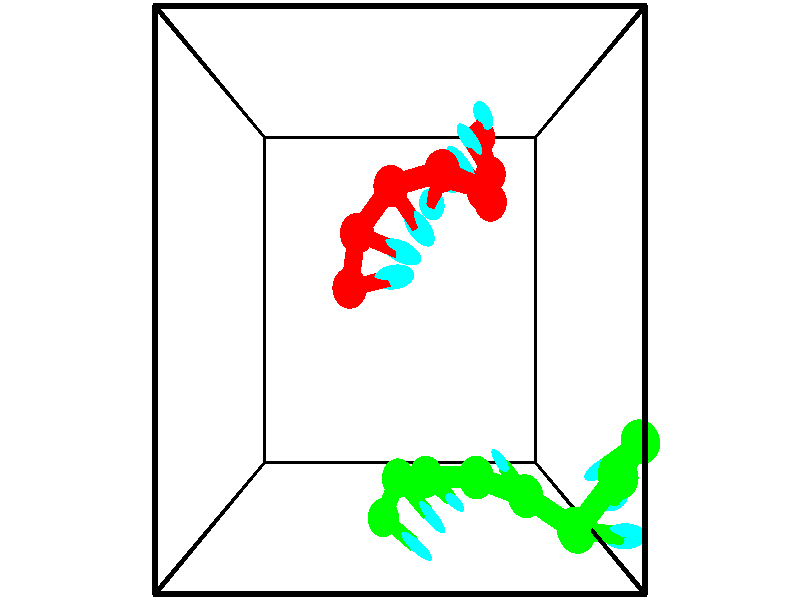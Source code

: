 // switches for output
#declare DRAW_BASES = 1; // possible values are 0, 1; only relevant for DNA ribbons
#declare DRAW_BASES_TYPE = 3; // possible values are 1, 2, 3; only relevant for DNA ribbons
#declare DRAW_FOG = 0; // set to 1 to enable fog

#include "colors.inc"

#include "transforms.inc"
background { rgb <1, 1, 1>}

#default {
   normal{
       ripples 0.25
       frequency 0.20
       turbulence 0.2
       lambda 5
   }
	finish {
		phong 0.1
		phong_size 40.
	}
}

// original window dimensions: 1024x640


// camera settings

camera {
	sky <-0, 1, 0>
	up <-0, 1, 0>
	right 1.6 * <1, 0, 0>
	location <2.5, 2.5, 11.1562>
	look_at <2.5, 2.5, 2.5>
	direction <0, 0, -8.6562>
	angle 67.0682
}


# declare cpy_camera_pos = <2.5, 2.5, 11.1562>;
# if (DRAW_FOG = 1)
fog {
	fog_type 2
	up vnormalize(cpy_camera_pos)
	color rgbt<1,1,1,0.3>
	distance 1e-5
	fog_alt 3e-3
	fog_offset 4
}
# end


// LIGHTS

# declare lum = 6;
global_settings {
	ambient_light rgb lum * <0.05, 0.05, 0.05>
	max_trace_level 15
}# declare cpy_direct_light_amount = 0.25;
light_source
{	1000 * <-1, -1, 1>,
	rgb lum * cpy_direct_light_amount
	parallel
}

light_source
{	1000 * <1, 1, -1>,
	rgb lum * cpy_direct_light_amount
	parallel
}

// strand 0

// nucleotide -1

// particle -1
sphere {
	<1.767292, 2.643763, 2.365127> 0.250000
	pigment { color rgbt <1,0,0,0> }
	no_shadow
}
cylinder {
	<2.137001, 2.715103, 2.500130>,  <2.358827, 2.757907, 2.581131>, 0.100000
	pigment { color rgbt <1,0,0,0> }
	no_shadow
}
cylinder {
	<2.137001, 2.715103, 2.500130>,  <1.767292, 2.643763, 2.365127>, 0.100000
	pigment { color rgbt <1,0,0,0> }
	no_shadow
}

// particle -1
sphere {
	<2.137001, 2.715103, 2.500130> 0.100000
	pigment { color rgbt <1,0,0,0> }
	no_shadow
}
sphere {
	0, 1
	scale<0.080000,0.200000,0.300000>
	matrix <0.073112, 0.785069, -0.615078,
		-0.374665, 0.593176, 0.712578,
		0.924273, 0.178351, 0.337506,
		2.414283, 2.768608, 2.601382>
	pigment { color rgbt <0,1,1,0> }
	no_shadow
}
cylinder {
	<1.868787, 3.314842, 2.289168>,  <1.767292, 2.643763, 2.365127>, 0.130000
	pigment { color rgbt <1,0,0,0> }
	no_shadow
}

// nucleotide -1

// particle -1
sphere {
	<1.868787, 3.314842, 2.289168> 0.250000
	pigment { color rgbt <1,0,0,0> }
	no_shadow
}
cylinder {
	<2.243706, 3.181900, 2.331154>,  <2.468657, 3.102135, 2.356345>, 0.100000
	pigment { color rgbt <1,0,0,0> }
	no_shadow
}
cylinder {
	<2.243706, 3.181900, 2.331154>,  <1.868787, 3.314842, 2.289168>, 0.100000
	pigment { color rgbt <1,0,0,0> }
	no_shadow
}

// particle -1
sphere {
	<2.243706, 3.181900, 2.331154> 0.100000
	pigment { color rgbt <1,0,0,0> }
	no_shadow
}
sphere {
	0, 1
	scale<0.080000,0.200000,0.300000>
	matrix <0.335707, 0.779931, -0.528212,
		0.093689, 0.530328, 0.842600,
		0.937296, -0.332354, 0.104964,
		2.524894, 3.082194, 2.362643>
	pigment { color rgbt <0,1,1,0> }
	no_shadow
}
cylinder {
	<2.369583, 3.857165, 2.517143>,  <1.868787, 3.314842, 2.289168>, 0.130000
	pigment { color rgbt <1,0,0,0> }
	no_shadow
}

// nucleotide -1

// particle -1
sphere {
	<2.369583, 3.857165, 2.517143> 0.250000
	pigment { color rgbt <1,0,0,0> }
	no_shadow
}
cylinder {
	<2.608200, 3.586288, 2.344841>,  <2.751370, 3.423762, 2.241460>, 0.100000
	pigment { color rgbt <1,0,0,0> }
	no_shadow
}
cylinder {
	<2.608200, 3.586288, 2.344841>,  <2.369583, 3.857165, 2.517143>, 0.100000
	pigment { color rgbt <1,0,0,0> }
	no_shadow
}

// particle -1
sphere {
	<2.608200, 3.586288, 2.344841> 0.100000
	pigment { color rgbt <1,0,0,0> }
	no_shadow
}
sphere {
	0, 1
	scale<0.080000,0.200000,0.300000>
	matrix <0.405998, 0.717596, -0.565881,
		0.692318, 0.162687, 0.703014,
		0.596542, -0.677192, -0.430754,
		2.787163, 3.383131, 2.215615>
	pigment { color rgbt <0,1,1,0> }
	no_shadow
}
cylinder {
	<3.087697, 4.004818, 2.710307>,  <2.369583, 3.857165, 2.517143>, 0.130000
	pigment { color rgbt <1,0,0,0> }
	no_shadow
}

// nucleotide -1

// particle -1
sphere {
	<3.087697, 4.004818, 2.710307> 0.250000
	pigment { color rgbt <1,0,0,0> }
	no_shadow
}
cylinder {
	<3.023605, 3.826538, 2.358017>,  <2.985150, 3.719570, 2.146643>, 0.100000
	pigment { color rgbt <1,0,0,0> }
	no_shadow
}
cylinder {
	<3.023605, 3.826538, 2.358017>,  <3.087697, 4.004818, 2.710307>, 0.100000
	pigment { color rgbt <1,0,0,0> }
	no_shadow
}

// particle -1
sphere {
	<3.023605, 3.826538, 2.358017> 0.100000
	pigment { color rgbt <1,0,0,0> }
	no_shadow
}
sphere {
	0, 1
	scale<0.080000,0.200000,0.300000>
	matrix <0.426710, 0.773298, -0.468965,
		0.890081, -0.450956, 0.066280,
		-0.160229, -0.445700, -0.880726,
		2.975537, 3.692828, 2.093799>
	pigment { color rgbt <0,1,1,0> }
	no_shadow
}
cylinder {
	<3.726771, 3.829676, 2.340532>,  <3.087697, 4.004818, 2.710307>, 0.130000
	pigment { color rgbt <1,0,0,0> }
	no_shadow
}

// nucleotide -1

// particle -1
sphere {
	<3.726771, 3.829676, 2.340532> 0.250000
	pigment { color rgbt <1,0,0,0> }
	no_shadow
}
cylinder {
	<3.422554, 3.940781, 2.105782>,  <3.240024, 4.007443, 1.964931>, 0.100000
	pigment { color rgbt <1,0,0,0> }
	no_shadow
}
cylinder {
	<3.422554, 3.940781, 2.105782>,  <3.726771, 3.829676, 2.340532>, 0.100000
	pigment { color rgbt <1,0,0,0> }
	no_shadow
}

// particle -1
sphere {
	<3.422554, 3.940781, 2.105782> 0.100000
	pigment { color rgbt <1,0,0,0> }
	no_shadow
}
sphere {
	0, 1
	scale<0.080000,0.200000,0.300000>
	matrix <0.537898, 0.775777, -0.329902,
		0.363652, -0.566584, -0.739419,
		-0.760542, 0.277762, -0.586877,
		3.194391, 4.024109, 1.929718>
	pigment { color rgbt <0,1,1,0> }
	no_shadow
}
cylinder {
	<3.931466, 3.779914, 1.634617>,  <3.726771, 3.829676, 2.340532>, 0.130000
	pigment { color rgbt <1,0,0,0> }
	no_shadow
}

// nucleotide -1

// particle -1
sphere {
	<3.931466, 3.779914, 1.634617> 0.250000
	pigment { color rgbt <1,0,0,0> }
	no_shadow
}
cylinder {
	<3.653358, 4.058563, 1.705406>,  <3.486494, 4.225753, 1.747880>, 0.100000
	pigment { color rgbt <1,0,0,0> }
	no_shadow
}
cylinder {
	<3.653358, 4.058563, 1.705406>,  <3.931466, 3.779914, 1.634617>, 0.100000
	pigment { color rgbt <1,0,0,0> }
	no_shadow
}

// particle -1
sphere {
	<3.653358, 4.058563, 1.705406> 0.100000
	pigment { color rgbt <1,0,0,0> }
	no_shadow
}
sphere {
	0, 1
	scale<0.080000,0.200000,0.300000>
	matrix <0.652249, 0.714953, -0.251819,
		-0.301949, -0.059651, -0.951456,
		-0.695268, 0.696623, 0.176972,
		3.444778, 4.267550, 1.758498>
	pigment { color rgbt <0,1,1,0> }
	no_shadow
}
cylinder {
	<4.004204, 4.233376, 1.119403>,  <3.931466, 3.779914, 1.634617>, 0.130000
	pigment { color rgbt <1,0,0,0> }
	no_shadow
}

// nucleotide -1

// particle -1
sphere {
	<4.004204, 4.233376, 1.119403> 0.250000
	pigment { color rgbt <1,0,0,0> }
	no_shadow
}
cylinder {
	<3.776138, 4.456512, 1.360641>,  <3.639299, 4.590394, 1.505385>, 0.100000
	pigment { color rgbt <1,0,0,0> }
	no_shadow
}
cylinder {
	<3.776138, 4.456512, 1.360641>,  <4.004204, 4.233376, 1.119403>, 0.100000
	pigment { color rgbt <1,0,0,0> }
	no_shadow
}

// particle -1
sphere {
	<3.776138, 4.456512, 1.360641> 0.100000
	pigment { color rgbt <1,0,0,0> }
	no_shadow
}
sphere {
	0, 1
	scale<0.080000,0.200000,0.300000>
	matrix <0.605725, 0.781387, -0.150103,
		-0.554986, 0.279727, -0.783418,
		-0.570165, 0.557841, 0.603097,
		3.605089, 4.623865, 1.541571>
	pigment { color rgbt <0,1,1,0> }
	no_shadow
}
cylinder {
	<3.891990, 4.825286, 0.741056>,  <4.004204, 4.233376, 1.119403>, 0.130000
	pigment { color rgbt <1,0,0,0> }
	no_shadow
}

// nucleotide -1

// particle -1
sphere {
	<3.891990, 4.825286, 0.741056> 0.250000
	pigment { color rgbt <1,0,0,0> }
	no_shadow
}
cylinder {
	<3.863014, 4.912262, 1.130409>,  <3.845629, 4.964447, 1.364021>, 0.100000
	pigment { color rgbt <1,0,0,0> }
	no_shadow
}
cylinder {
	<3.863014, 4.912262, 1.130409>,  <3.891990, 4.825286, 0.741056>, 0.100000
	pigment { color rgbt <1,0,0,0> }
	no_shadow
}

// particle -1
sphere {
	<3.863014, 4.912262, 1.130409> 0.100000
	pigment { color rgbt <1,0,0,0> }
	no_shadow
}
sphere {
	0, 1
	scale<0.080000,0.200000,0.300000>
	matrix <0.677263, 0.727161, -0.112036,
		-0.732166, 0.651120, -0.199938,
		-0.072439, 0.217440, 0.973382,
		3.841283, 4.977494, 1.422424>
	pigment { color rgbt <0,1,1,0> }
	no_shadow
}
// strand 1

// nucleotide -1

// particle -1
sphere {
	<5.785115, 0.885692, 2.900596> 0.250000
	pigment { color rgbt <0,1,0,0> }
	no_shadow
}
cylinder {
	<5.568172, 0.653488, 2.657661>,  <5.438007, 0.514166, 2.511901>, 0.100000
	pigment { color rgbt <0,1,0,0> }
	no_shadow
}
cylinder {
	<5.568172, 0.653488, 2.657661>,  <5.785115, 0.885692, 2.900596>, 0.100000
	pigment { color rgbt <0,1,0,0> }
	no_shadow
}

// particle -1
sphere {
	<5.568172, 0.653488, 2.657661> 0.100000
	pigment { color rgbt <0,1,0,0> }
	no_shadow
}
sphere {
	0, 1
	scale<0.080000,0.200000,0.300000>
	matrix <0.206395, -0.792800, 0.573471,
		-0.814402, 0.185675, 0.549795,
		-0.542357, -0.580510, -0.607336,
		5.405465, 0.479335, 2.475461>
	pigment { color rgbt <0,1,1,0> }
	no_shadow
}
cylinder {
	<5.336475, 0.591406, 3.298576>,  <5.785115, 0.885692, 2.900596>, 0.130000
	pigment { color rgbt <0,1,0,0> }
	no_shadow
}

// nucleotide -1

// particle -1
sphere {
	<5.336475, 0.591406, 3.298576> 0.250000
	pigment { color rgbt <0,1,0,0> }
	no_shadow
}
cylinder {
	<5.411964, 0.356674, 2.983612>,  <5.457258, 0.215835, 2.794634>, 0.100000
	pigment { color rgbt <0,1,0,0> }
	no_shadow
}
cylinder {
	<5.411964, 0.356674, 2.983612>,  <5.336475, 0.591406, 3.298576>, 0.100000
	pigment { color rgbt <0,1,0,0> }
	no_shadow
}

// particle -1
sphere {
	<5.411964, 0.356674, 2.983612> 0.100000
	pigment { color rgbt <0,1,0,0> }
	no_shadow
}
sphere {
	0, 1
	scale<0.080000,0.200000,0.300000>
	matrix <0.091826, -0.787761, 0.609099,
		-0.977728, -0.187255, -0.094781,
		0.188722, -0.586830, -0.787410,
		5.468581, 0.180625, 2.747389>
	pigment { color rgbt <0,1,1,0> }
	no_shadow
}
cylinder {
	<4.844473, -0.049995, 3.125607>,  <5.336475, 0.591406, 3.298576>, 0.130000
	pigment { color rgbt <0,1,0,0> }
	no_shadow
}

// nucleotide -1

// particle -1
sphere {
	<4.844473, -0.049995, 3.125607> 0.250000
	pigment { color rgbt <0,1,0,0> }
	no_shadow
}
cylinder {
	<5.235336, -0.110291, 3.065689>,  <5.469854, -0.146468, 3.029739>, 0.100000
	pigment { color rgbt <0,1,0,0> }
	no_shadow
}
cylinder {
	<5.235336, -0.110291, 3.065689>,  <4.844473, -0.049995, 3.125607>, 0.100000
	pigment { color rgbt <0,1,0,0> }
	no_shadow
}

// particle -1
sphere {
	<5.235336, -0.110291, 3.065689> 0.100000
	pigment { color rgbt <0,1,0,0> }
	no_shadow
}
sphere {
	0, 1
	scale<0.080000,0.200000,0.300000>
	matrix <0.039500, -0.563763, 0.824992,
		-0.208806, -0.812065, -0.544932,
		0.977159, -0.150738, -0.149794,
		5.528484, -0.155512, 3.020751>
	pigment { color rgbt <0,1,1,0> }
	no_shadow
}
cylinder {
	<4.278358, 0.185155, 2.603953>,  <4.844473, -0.049995, 3.125607>, 0.130000
	pigment { color rgbt <0,1,0,0> }
	no_shadow
}

// nucleotide -1

// particle -1
sphere {
	<4.278358, 0.185155, 2.603953> 0.250000
	pigment { color rgbt <0,1,0,0> }
	no_shadow
}
cylinder {
	<4.158623, 0.313843, 2.244644>,  <4.086782, 0.391055, 2.029059>, 0.100000
	pigment { color rgbt <0,1,0,0> }
	no_shadow
}
cylinder {
	<4.158623, 0.313843, 2.244644>,  <4.278358, 0.185155, 2.603953>, 0.100000
	pigment { color rgbt <0,1,0,0> }
	no_shadow
}

// particle -1
sphere {
	<4.158623, 0.313843, 2.244644> 0.100000
	pigment { color rgbt <0,1,0,0> }
	no_shadow
}
sphere {
	0, 1
	scale<0.080000,0.200000,0.300000>
	matrix <-0.750928, -0.660240, 0.013771,
		-0.588645, 0.678661, 0.439223,
		-0.299338, 0.321719, -0.898273,
		4.068821, 0.410358, 1.975162>
	pigment { color rgbt <0,1,1,0> }
	no_shadow
}
cylinder {
	<3.576138, 0.410600, 2.625787>,  <4.278358, 0.185155, 2.603953>, 0.130000
	pigment { color rgbt <0,1,0,0> }
	no_shadow
}

// nucleotide -1

// particle -1
sphere {
	<3.576138, 0.410600, 2.625787> 0.250000
	pigment { color rgbt <0,1,0,0> }
	no_shadow
}
cylinder {
	<3.657394, 0.296158, 2.251221>,  <3.706148, 0.227492, 2.026481>, 0.100000
	pigment { color rgbt <0,1,0,0> }
	no_shadow
}
cylinder {
	<3.657394, 0.296158, 2.251221>,  <3.576138, 0.410600, 2.625787>, 0.100000
	pigment { color rgbt <0,1,0,0> }
	no_shadow
}

// particle -1
sphere {
	<3.657394, 0.296158, 2.251221> 0.100000
	pigment { color rgbt <0,1,0,0> }
	no_shadow
}
sphere {
	0, 1
	scale<0.080000,0.200000,0.300000>
	matrix <-0.751449, -0.658683, 0.038233,
		-0.627740, 0.695903, -0.348800,
		0.203142, -0.286106, -0.936417,
		3.718337, 0.210326, 1.970296>
	pigment { color rgbt <0,1,1,0> }
	no_shadow
}
cylinder {
	<2.881935, 0.336480, 2.283488>,  <3.576138, 0.410600, 2.625787>, 0.130000
	pigment { color rgbt <0,1,0,0> }
	no_shadow
}

// nucleotide -1

// particle -1
sphere {
	<2.881935, 0.336480, 2.283488> 0.250000
	pigment { color rgbt <0,1,0,0> }
	no_shadow
}
cylinder {
	<3.114529, 0.117142, 2.043091>,  <3.254085, -0.014461, 1.898852>, 0.100000
	pigment { color rgbt <0,1,0,0> }
	no_shadow
}
cylinder {
	<3.114529, 0.117142, 2.043091>,  <2.881935, 0.336480, 2.283488>, 0.100000
	pigment { color rgbt <0,1,0,0> }
	no_shadow
}

// particle -1
sphere {
	<3.114529, 0.117142, 2.043091> 0.100000
	pigment { color rgbt <0,1,0,0> }
	no_shadow
}
sphere {
	0, 1
	scale<0.080000,0.200000,0.300000>
	matrix <-0.627337, -0.772568, 0.097919,
		-0.518001, 0.320087, -0.793233,
		0.581484, -0.548347, -0.600993,
		3.288974, -0.047362, 1.862793>
	pigment { color rgbt <0,1,1,0> }
	no_shadow
}
cylinder {
	<2.466923, 0.182843, 1.732766>,  <2.881935, 0.336480, 2.283488>, 0.130000
	pigment { color rgbt <0,1,0,0> }
	no_shadow
}

// nucleotide -1

// particle -1
sphere {
	<2.466923, 0.182843, 1.732766> 0.250000
	pigment { color rgbt <0,1,0,0> }
	no_shadow
}
cylinder {
	<2.755642, -0.092819, 1.758293>,  <2.928874, -0.258216, 1.773610>, 0.100000
	pigment { color rgbt <0,1,0,0> }
	no_shadow
}
cylinder {
	<2.755642, -0.092819, 1.758293>,  <2.466923, 0.182843, 1.732766>, 0.100000
	pigment { color rgbt <0,1,0,0> }
	no_shadow
}

// particle -1
sphere {
	<2.755642, -0.092819, 1.758293> 0.100000
	pigment { color rgbt <0,1,0,0> }
	no_shadow
}
sphere {
	0, 1
	scale<0.080000,0.200000,0.300000>
	matrix <-0.659281, -0.656580, 0.366404,
		-0.210607, -0.306544, -0.928265,
		0.721799, -0.689154, 0.063819,
		2.972182, -0.299566, 1.777439>
	pigment { color rgbt <0,1,1,0> }
	no_shadow
}
cylinder {
	<2.231345, -0.411324, 1.461499>,  <2.466923, 0.182843, 1.732766>, 0.130000
	pigment { color rgbt <0,1,0,0> }
	no_shadow
}

// nucleotide -1

// particle -1
sphere {
	<2.231345, -0.411324, 1.461499> 0.250000
	pigment { color rgbt <0,1,0,0> }
	no_shadow
}
cylinder {
	<2.528751, -0.552277, 1.688835>,  <2.707195, -0.636848, 1.825237>, 0.100000
	pigment { color rgbt <0,1,0,0> }
	no_shadow
}
cylinder {
	<2.528751, -0.552277, 1.688835>,  <2.231345, -0.411324, 1.461499>, 0.100000
	pigment { color rgbt <0,1,0,0> }
	no_shadow
}

// particle -1
sphere {
	<2.528751, -0.552277, 1.688835> 0.100000
	pigment { color rgbt <0,1,0,0> }
	no_shadow
}
sphere {
	0, 1
	scale<0.080000,0.200000,0.300000>
	matrix <-0.579254, -0.764048, 0.284069,
		0.334138, -0.540423, -0.772201,
		0.743516, -0.352382, 0.568340,
		2.751806, -0.657991, 1.859337>
	pigment { color rgbt <0,1,1,0> }
	no_shadow
}
// box output
cylinder {
	<0.000000, 0.000000, 0.000000>,  <5.000000, 0.000000, 0.000000>, 0.025000
	pigment { color rgbt <0,0,0,0> }
	no_shadow
}
cylinder {
	<0.000000, 0.000000, 0.000000>,  <0.000000, 5.000000, 0.000000>, 0.025000
	pigment { color rgbt <0,0,0,0> }
	no_shadow
}
cylinder {
	<0.000000, 0.000000, 0.000000>,  <0.000000, 0.000000, 5.000000>, 0.025000
	pigment { color rgbt <0,0,0,0> }
	no_shadow
}
cylinder {
	<5.000000, 5.000000, 5.000000>,  <0.000000, 5.000000, 5.000000>, 0.025000
	pigment { color rgbt <0,0,0,0> }
	no_shadow
}
cylinder {
	<5.000000, 5.000000, 5.000000>,  <5.000000, 0.000000, 5.000000>, 0.025000
	pigment { color rgbt <0,0,0,0> }
	no_shadow
}
cylinder {
	<5.000000, 5.000000, 5.000000>,  <5.000000, 5.000000, 0.000000>, 0.025000
	pigment { color rgbt <0,0,0,0> }
	no_shadow
}
cylinder {
	<0.000000, 0.000000, 5.000000>,  <0.000000, 5.000000, 5.000000>, 0.025000
	pigment { color rgbt <0,0,0,0> }
	no_shadow
}
cylinder {
	<0.000000, 0.000000, 5.000000>,  <5.000000, 0.000000, 5.000000>, 0.025000
	pigment { color rgbt <0,0,0,0> }
	no_shadow
}
cylinder {
	<5.000000, 5.000000, 0.000000>,  <0.000000, 5.000000, 0.000000>, 0.025000
	pigment { color rgbt <0,0,0,0> }
	no_shadow
}
cylinder {
	<5.000000, 5.000000, 0.000000>,  <5.000000, 0.000000, 0.000000>, 0.025000
	pigment { color rgbt <0,0,0,0> }
	no_shadow
}
cylinder {
	<5.000000, 0.000000, 5.000000>,  <5.000000, 0.000000, 0.000000>, 0.025000
	pigment { color rgbt <0,0,0,0> }
	no_shadow
}
cylinder {
	<0.000000, 5.000000, 0.000000>,  <0.000000, 5.000000, 5.000000>, 0.025000
	pigment { color rgbt <0,0,0,0> }
	no_shadow
}
// end of box output
